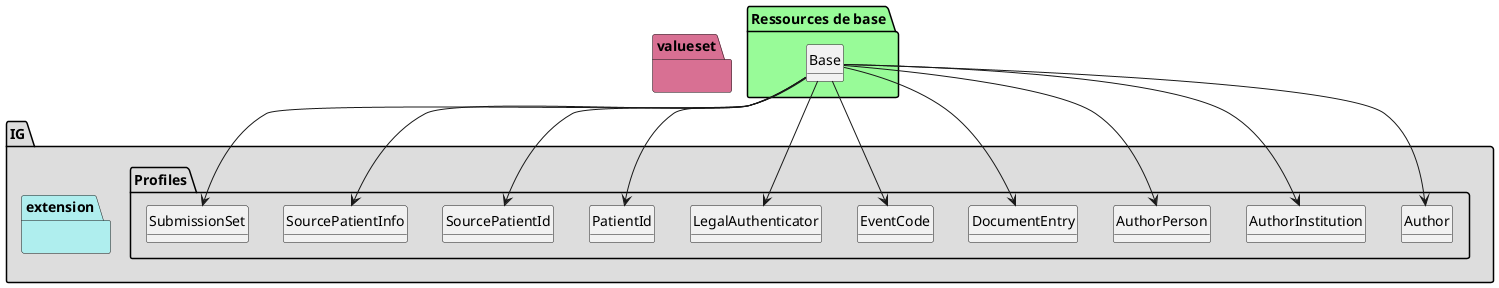 @startuml
set namespaceSeparator ?
hide circle
hide class fields

package IG #DDDDDD{

     package Profiles #DDDDDD{

        class Author{

             Author => [None..None]
             Author.institution => [0..1]
             Author.person => [1..1]
             Author.role => [1..1]
             Author.specialty => [0..1]
        } 

        class AuthorInstitution{

             AuthorInstitution => [None..None]
             AuthorInstitution.1 => [1..1]
             AuthorInstitution.6 => [1..1]
             AuthorInstitution.7 => [1..1]
             AuthorInstitution.10 => [1..1]
        } 

        class AuthorPerson{

             AuthorPerson => [None..None]
             AuthorPerson.1 => [1..1]
             AuthorPerson.2 => [1..1]
             AuthorPerson.3 => [1..1]
             AuthorPerson.9 => [1..1]
             AuthorPerson.10 => [1..1]
             AuthorPerson.13 => [1..1]
        } 

        class DocumentEntry{

             DocumentEntry => [None..None]
             DocumentEntry.entryUUID => [1..1]
             DocumentEntry.logicalId => [1..1]
             DocumentEntry.mimeType => [1..1]
             DocumentEntry.availabilityStatus => [1..1]
             DocumentEntry.hash => [1..1]
             DocumentEntry.size => [1..1]
             DocumentEntry.languageCode => [1..1]
             DocumentEntry.author => [1..*]
             DocumentEntry.legalAuthenticator => [1..1]
             DocumentEntry.repositoryUniqueId => [1..1]
             DocumentEntry.serviceStartTime => [1..1]
             DocumentEntry.serviceEndTime => [0..1]
             DocumentEntry.sourcePatientID => [1..1]
             DocumentEntry.sourcePatientInfo => [1..1]
             DocumentEntry.URI => [1..1]
             DocumentEntry.title => [1..1]
             DocumentEntry.comments => [0..1]
             DocumentEntry.patientID => [1..1]
             DocumentEntry.uniqueId => [1..1]
             DocumentEntry.class => [1..1]
             DocumentEntry.confidentiality => [1..4]
             DocumentEntry.eventCodeList => [0..*]
             DocumentEntry.format => [1..1]
             DocumentEntry.healthcareFacilityTypeCode => [1..1]
             DocumentEntry.practiceSetting => [1..1]
             DocumentEntry.type => [1..1]
             DocumentEntry.documentAvailability => [0..1]
             DocumentEntry.homeCommunityId => [0..1]
             DocumentEntry.creationTime => [1..1]
             DocumentEntry.referenceIdList => [0..*]
             DocumentEntry.referenceIdList.CX1 => [1..1]
             DocumentEntry.referenceIdList.CX4 => [1..1]
             DocumentEntry.referenceIdList.CX5 => [1..1]
             DocumentEntry.version => [0..1]
        } 

        class EventCode{

             EventCode => [None..None]
             EventCode.eventCode => [1..1]
        } 

        class LegalAuthenticator{

             LegalAuthenticator => [None..None]
             LegalAuthenticator.1 => [1..1]
             LegalAuthenticator.2 => [1..1]
             LegalAuthenticator.3 => [1..1]
             LegalAuthenticator.9 => [1..1]
             LegalAuthenticator.10 => [1..1]
             LegalAuthenticator.13 => [1..1]
        } 

        class PatientId{

             PatientId => [None..None]
             PatientId.1 => [1..1]
             PatientId.4 => [1..1]
             PatientId.5 => [1..1]
        } 

        class SourcePatientId{

             SourcePatientId => [None..None]
             SourcePatientId.1 => [1..1]
             SourcePatientId.4 => [1..1]
             SourcePatientId.5 => [1..1]
        } 

        class SourcePatientInfo{

             SourcePatientInfo => [None..None]
             SourcePatientInfo.PID => [1..1]
             SourcePatientInfo.PID.3 => [0..1]
             SourcePatientInfo.PID.5 => [1..*]
             SourcePatientInfo.PID.7 => [0..1]
             SourcePatientInfo.PID.8 => [0..1]
             SourcePatientInfo.PID.11 => [0..1]
             SourcePatientInfo.PID.13 => [0..1]
             SourcePatientInfo.PID.14 => [0..1]
             SourcePatientInfo.PID.15 => [0..1]
             SourcePatientInfo.PID.16 => [0..1]
             SourcePatientInfo.PID.18 => [0..1]
             SourcePatientInfo.PID.21 => [0..1]
        } 

        class SubmissionSet{

             SubmissionSet => [None..None]
             SubmissionSet.entryUUID => [1..1]
             SubmissionSet.availabilityStatus => [1..1]
             SubmissionSet.submissionTime => [1..1]
             SubmissionSet.title => [0..1]
             SubmissionSet.comments => [0..1]
             SubmissionSet.patientID => [1..1]
             SubmissionSet.sourceID => [1..1]
             SubmissionSet.uniqueID => [1..1]
             SubmissionSet.contentTypeCode => [1..1]
             SubmissionSet.author => [1..1]
             SubmissionSet.homeCommunityID => [0..1]
             SubmissionSet.intendedRecipient => [0..*]
         }

     }
     package extension #paleturquoise {


         }
     }
     package valueset #PaleVioletRed{
       }

package "Ressources de base" #palegreen {

 class "Base" as  class095a1b43effec73955e31e790438de49 

    class095a1b43effec73955e31e790438de49 --> Author

 class "Base" as  class095a1b43effec73955e31e790438de49 

    class095a1b43effec73955e31e790438de49 --> AuthorInstitution

 class "Base" as  class095a1b43effec73955e31e790438de49 

    class095a1b43effec73955e31e790438de49 --> AuthorPerson

 class "Base" as  class095a1b43effec73955e31e790438de49 

    class095a1b43effec73955e31e790438de49 --> DocumentEntry

 class "Base" as  class095a1b43effec73955e31e790438de49 

    class095a1b43effec73955e31e790438de49 --> EventCode

 class "Base" as  class095a1b43effec73955e31e790438de49 

    class095a1b43effec73955e31e790438de49 --> LegalAuthenticator

 class "Base" as  class095a1b43effec73955e31e790438de49 

    class095a1b43effec73955e31e790438de49 --> PatientId

 class "Base" as  class095a1b43effec73955e31e790438de49 

    class095a1b43effec73955e31e790438de49 --> SourcePatientId

 class "Base" as  class095a1b43effec73955e31e790438de49 

    class095a1b43effec73955e31e790438de49 --> SourcePatientInfo

 class "Base" as  class095a1b43effec73955e31e790438de49 

    class095a1b43effec73955e31e790438de49 --> SubmissionSet
}
@enduml